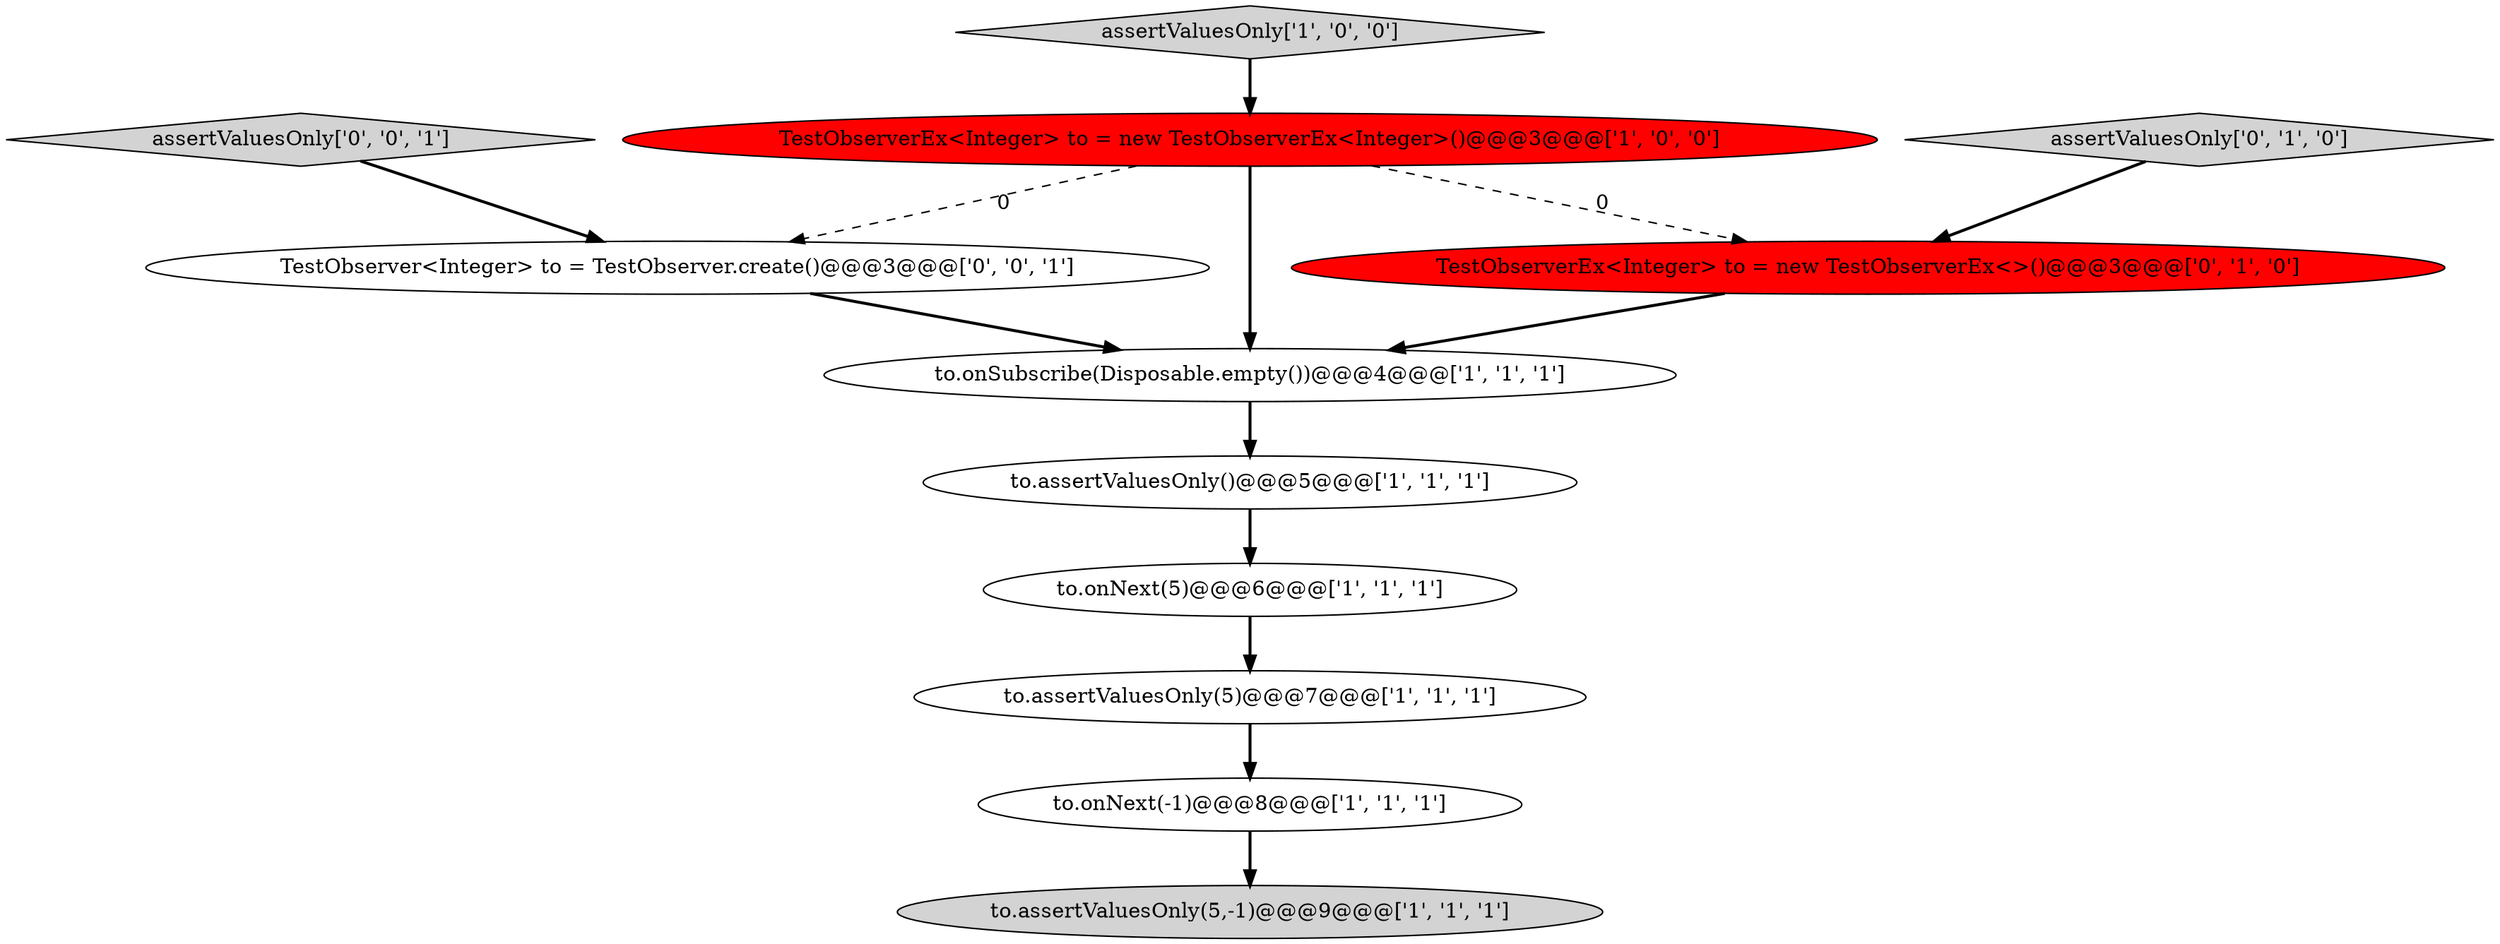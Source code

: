 digraph {
4 [style = filled, label = "to.assertValuesOnly()@@@5@@@['1', '1', '1']", fillcolor = white, shape = ellipse image = "AAA0AAABBB1BBB"];
9 [style = filled, label = "assertValuesOnly['0', '1', '0']", fillcolor = lightgray, shape = diamond image = "AAA0AAABBB2BBB"];
5 [style = filled, label = "to.onNext(5)@@@6@@@['1', '1', '1']", fillcolor = white, shape = ellipse image = "AAA0AAABBB1BBB"];
7 [style = filled, label = "to.onSubscribe(Disposable.empty())@@@4@@@['1', '1', '1']", fillcolor = white, shape = ellipse image = "AAA0AAABBB1BBB"];
2 [style = filled, label = "to.assertValuesOnly(5)@@@7@@@['1', '1', '1']", fillcolor = white, shape = ellipse image = "AAA0AAABBB1BBB"];
6 [style = filled, label = "to.onNext(-1)@@@8@@@['1', '1', '1']", fillcolor = white, shape = ellipse image = "AAA0AAABBB1BBB"];
11 [style = filled, label = "assertValuesOnly['0', '0', '1']", fillcolor = lightgray, shape = diamond image = "AAA0AAABBB3BBB"];
0 [style = filled, label = "assertValuesOnly['1', '0', '0']", fillcolor = lightgray, shape = diamond image = "AAA0AAABBB1BBB"];
10 [style = filled, label = "TestObserver<Integer> to = TestObserver.create()@@@3@@@['0', '0', '1']", fillcolor = white, shape = ellipse image = "AAA0AAABBB3BBB"];
1 [style = filled, label = "to.assertValuesOnly(5,-1)@@@9@@@['1', '1', '1']", fillcolor = lightgray, shape = ellipse image = "AAA0AAABBB1BBB"];
3 [style = filled, label = "TestObserverEx<Integer> to = new TestObserverEx<Integer>()@@@3@@@['1', '0', '0']", fillcolor = red, shape = ellipse image = "AAA1AAABBB1BBB"];
8 [style = filled, label = "TestObserverEx<Integer> to = new TestObserverEx<>()@@@3@@@['0', '1', '0']", fillcolor = red, shape = ellipse image = "AAA1AAABBB2BBB"];
0->3 [style = bold, label=""];
3->8 [style = dashed, label="0"];
6->1 [style = bold, label=""];
5->2 [style = bold, label=""];
3->10 [style = dashed, label="0"];
7->4 [style = bold, label=""];
3->7 [style = bold, label=""];
9->8 [style = bold, label=""];
11->10 [style = bold, label=""];
4->5 [style = bold, label=""];
2->6 [style = bold, label=""];
10->7 [style = bold, label=""];
8->7 [style = bold, label=""];
}
